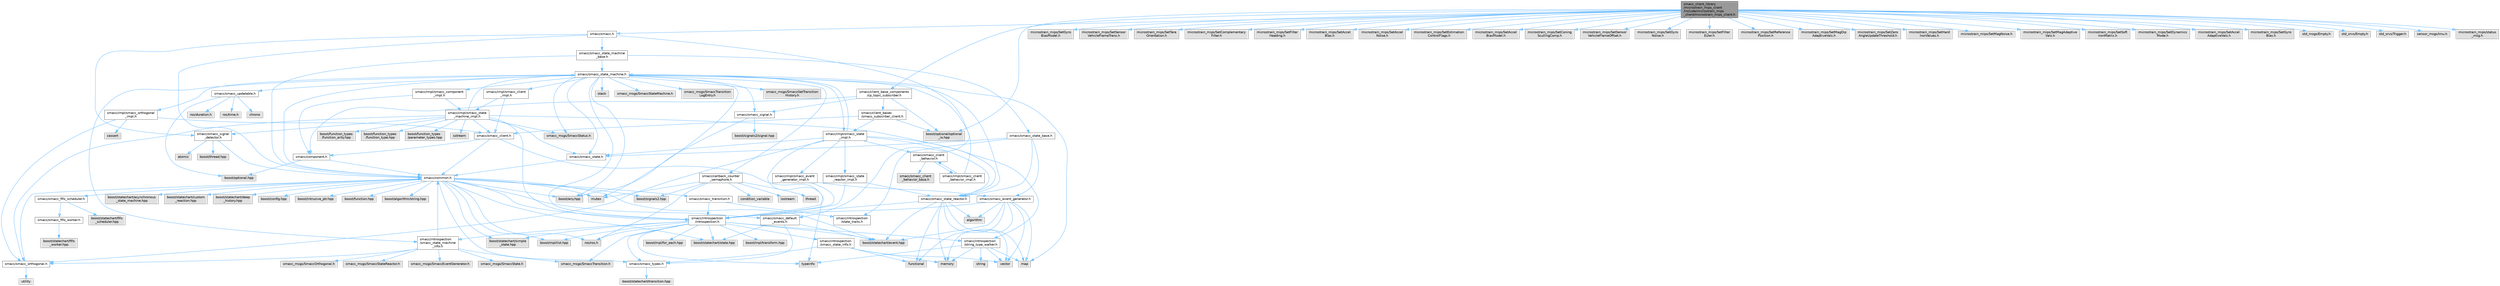 digraph "smacc_client_library/microstrain_mips_client/include/microstrain_mips_client/microstrain_mips_client.h"
{
 // LATEX_PDF_SIZE
  bgcolor="transparent";
  edge [fontname=Helvetica,fontsize=10,labelfontname=Helvetica,labelfontsize=10];
  node [fontname=Helvetica,fontsize=10,shape=box,height=0.2,width=0.4];
  Node1 [label="smacc_client_library\l/microstrain_mips_client\l/include/microstrain_mips\l_client/microstrain_mips_client.h",height=0.2,width=0.4,color="gray40", fillcolor="grey60", style="filled", fontcolor="black",tooltip=" "];
  Node1 -> Node2 [color="steelblue1",style="solid"];
  Node2 [label="smacc/smacc.h",height=0.2,width=0.4,color="grey40", fillcolor="white", style="filled",URL="$smacc_8h.html",tooltip=" "];
  Node2 -> Node3 [color="steelblue1",style="solid"];
  Node3 [label="smacc/common.h",height=0.2,width=0.4,color="grey40", fillcolor="white", style="filled",URL="$common_8h.html",tooltip=" "];
  Node3 -> Node4 [color="steelblue1",style="solid"];
  Node4 [label="boost/statechart/state.hpp",height=0.2,width=0.4,color="grey60", fillcolor="#E0E0E0", style="filled",tooltip=" "];
  Node3 -> Node5 [color="steelblue1",style="solid"];
  Node5 [label="boost/statechart/simple\l_state.hpp",height=0.2,width=0.4,color="grey60", fillcolor="#E0E0E0", style="filled",tooltip=" "];
  Node3 -> Node6 [color="steelblue1",style="solid"];
  Node6 [label="boost/statechart/event.hpp",height=0.2,width=0.4,color="grey60", fillcolor="#E0E0E0", style="filled",tooltip=" "];
  Node3 -> Node7 [color="steelblue1",style="solid"];
  Node7 [label="boost/statechart/asynchronous\l_state_machine.hpp",height=0.2,width=0.4,color="grey60", fillcolor="#E0E0E0", style="filled",tooltip=" "];
  Node3 -> Node8 [color="steelblue1",style="solid"];
  Node8 [label="boost/statechart/custom\l_reaction.hpp",height=0.2,width=0.4,color="grey60", fillcolor="#E0E0E0", style="filled",tooltip=" "];
  Node3 -> Node9 [color="steelblue1",style="solid"];
  Node9 [label="boost/statechart/deep\l_history.hpp",height=0.2,width=0.4,color="grey60", fillcolor="#E0E0E0", style="filled",tooltip=" "];
  Node3 -> Node10 [color="steelblue1",style="solid"];
  Node10 [label="boost/config.hpp",height=0.2,width=0.4,color="grey60", fillcolor="#E0E0E0", style="filled",tooltip=" "];
  Node3 -> Node11 [color="steelblue1",style="solid"];
  Node11 [label="boost/intrusive_ptr.hpp",height=0.2,width=0.4,color="grey60", fillcolor="#E0E0E0", style="filled",tooltip=" "];
  Node3 -> Node12 [color="steelblue1",style="solid"];
  Node12 [label="boost/function.hpp",height=0.2,width=0.4,color="grey60", fillcolor="#E0E0E0", style="filled",tooltip=" "];
  Node3 -> Node13 [color="steelblue1",style="solid"];
  Node13 [label="boost/signals2.hpp",height=0.2,width=0.4,color="grey60", fillcolor="#E0E0E0", style="filled",tooltip=" "];
  Node3 -> Node14 [color="steelblue1",style="solid"];
  Node14 [label="boost/mpl/list.hpp",height=0.2,width=0.4,color="grey60", fillcolor="#E0E0E0", style="filled",tooltip=" "];
  Node3 -> Node15 [color="steelblue1",style="solid"];
  Node15 [label="boost/any.hpp",height=0.2,width=0.4,color="grey60", fillcolor="#E0E0E0", style="filled",tooltip=" "];
  Node3 -> Node16 [color="steelblue1",style="solid"];
  Node16 [label="boost/algorithm/string.hpp",height=0.2,width=0.4,color="grey60", fillcolor="#E0E0E0", style="filled",tooltip=" "];
  Node3 -> Node17 [color="steelblue1",style="solid"];
  Node17 [label="mutex",height=0.2,width=0.4,color="grey60", fillcolor="#E0E0E0", style="filled",tooltip=" "];
  Node3 -> Node18 [color="steelblue1",style="solid"];
  Node18 [label="ros/ros.h",height=0.2,width=0.4,color="grey60", fillcolor="#E0E0E0", style="filled",tooltip=" "];
  Node3 -> Node19 [color="steelblue1",style="solid"];
  Node19 [label="smacc/smacc_fifo_scheduler.h",height=0.2,width=0.4,color="grey40", fillcolor="white", style="filled",URL="$smacc__fifo__scheduler_8h.html",tooltip=" "];
  Node19 -> Node20 [color="steelblue1",style="solid"];
  Node20 [label="boost/statechart/fifo\l_scheduler.hpp",height=0.2,width=0.4,color="grey60", fillcolor="#E0E0E0", style="filled",tooltip=" "];
  Node19 -> Node21 [color="steelblue1",style="solid"];
  Node21 [label="smacc/smacc_fifo_worker.h",height=0.2,width=0.4,color="grey40", fillcolor="white", style="filled",URL="$smacc__fifo__worker_8h.html",tooltip=" "];
  Node21 -> Node22 [color="steelblue1",style="solid"];
  Node22 [label="boost/statechart/fifo\l_worker.hpp",height=0.2,width=0.4,color="grey60", fillcolor="#E0E0E0", style="filled",tooltip=" "];
  Node3 -> Node23 [color="steelblue1",style="solid"];
  Node23 [label="smacc/smacc_types.h",height=0.2,width=0.4,color="grey40", fillcolor="white", style="filled",URL="$smacc__types_8h.html",tooltip=" "];
  Node23 -> Node24 [color="steelblue1",style="solid"];
  Node24 [label="boost/statechart/transition.hpp",height=0.2,width=0.4,color="grey60", fillcolor="#E0E0E0", style="filled",tooltip=" "];
  Node3 -> Node25 [color="steelblue1",style="solid"];
  Node25 [label="smacc/introspection\l/introspection.h",height=0.2,width=0.4,color="grey40", fillcolor="white", style="filled",URL="$introspection_8h.html",tooltip=" "];
  Node25 -> Node4 [color="steelblue1",style="solid"];
  Node25 -> Node5 [color="steelblue1",style="solid"];
  Node25 -> Node6 [color="steelblue1",style="solid"];
  Node25 -> Node18 [color="steelblue1",style="solid"];
  Node25 -> Node26 [color="steelblue1",style="solid"];
  Node26 [label="typeinfo",height=0.2,width=0.4,color="grey60", fillcolor="#E0E0E0", style="filled",tooltip=" "];
  Node25 -> Node14 [color="steelblue1",style="solid"];
  Node25 -> Node27 [color="steelblue1",style="solid"];
  Node27 [label="boost/mpl/for_each.hpp",height=0.2,width=0.4,color="grey60", fillcolor="#E0E0E0", style="filled",tooltip=" "];
  Node25 -> Node28 [color="steelblue1",style="solid"];
  Node28 [label="boost/mpl/transform.hpp",height=0.2,width=0.4,color="grey60", fillcolor="#E0E0E0", style="filled",tooltip=" "];
  Node25 -> Node23 [color="steelblue1",style="solid"];
  Node25 -> Node29 [color="steelblue1",style="solid"];
  Node29 [label="smacc/introspection\l/string_type_walker.h",height=0.2,width=0.4,color="grey40", fillcolor="white", style="filled",URL="$string__type__walker_8h.html",tooltip=" "];
  Node29 -> Node30 [color="steelblue1",style="solid"];
  Node30 [label="string",height=0.2,width=0.4,color="grey60", fillcolor="#E0E0E0", style="filled",tooltip=" "];
  Node29 -> Node31 [color="steelblue1",style="solid"];
  Node31 [label="memory",height=0.2,width=0.4,color="grey60", fillcolor="#E0E0E0", style="filled",tooltip=" "];
  Node29 -> Node32 [color="steelblue1",style="solid"];
  Node32 [label="vector",height=0.2,width=0.4,color="grey60", fillcolor="#E0E0E0", style="filled",tooltip=" "];
  Node29 -> Node26 [color="steelblue1",style="solid"];
  Node29 -> Node33 [color="steelblue1",style="solid"];
  Node33 [label="map",height=0.2,width=0.4,color="grey60", fillcolor="#E0E0E0", style="filled",tooltip=" "];
  Node25 -> Node34 [color="steelblue1",style="solid"];
  Node34 [label="smacc/introspection\l/smacc_state_info.h",height=0.2,width=0.4,color="grey40", fillcolor="white", style="filled",URL="$smacc__state__info_8h.html",tooltip=" "];
  Node34 -> Node31 [color="steelblue1",style="solid"];
  Node34 -> Node35 [color="steelblue1",style="solid"];
  Node35 [label="functional",height=0.2,width=0.4,color="grey60", fillcolor="#E0E0E0", style="filled",tooltip=" "];
  Node34 -> Node32 [color="steelblue1",style="solid"];
  Node34 -> Node23 [color="steelblue1",style="solid"];
  Node25 -> Node36 [color="steelblue1",style="solid"];
  Node36 [label="smacc_msgs/SmaccTransition.h",height=0.2,width=0.4,color="grey60", fillcolor="#E0E0E0", style="filled",tooltip=" "];
  Node25 -> Node37 [color="steelblue1",style="solid"];
  Node37 [label="smacc/introspection\l/smacc_state_machine\l_info.h",height=0.2,width=0.4,color="grey40", fillcolor="white", style="filled",URL="$smacc__state__machine__info_8h.html",tooltip=" "];
  Node37 -> Node3 [color="steelblue1",style="solid"];
  Node37 -> Node38 [color="steelblue1",style="solid"];
  Node38 [label="smacc/smacc_orthogonal.h",height=0.2,width=0.4,color="grey40", fillcolor="white", style="filled",URL="$smacc__orthogonal_8h.html",tooltip=" "];
  Node38 -> Node3 [color="steelblue1",style="solid"];
  Node38 -> Node39 [color="steelblue1",style="solid"];
  Node39 [label="utility",height=0.2,width=0.4,color="grey60", fillcolor="#E0E0E0", style="filled",tooltip=" "];
  Node37 -> Node40 [color="steelblue1",style="solid"];
  Node40 [label="smacc_msgs/SmaccState.h",height=0.2,width=0.4,color="grey60", fillcolor="#E0E0E0", style="filled",tooltip=" "];
  Node37 -> Node36 [color="steelblue1",style="solid"];
  Node37 -> Node41 [color="steelblue1",style="solid"];
  Node41 [label="smacc_msgs/SmaccOrthogonal.h",height=0.2,width=0.4,color="grey60", fillcolor="#E0E0E0", style="filled",tooltip=" "];
  Node37 -> Node42 [color="steelblue1",style="solid"];
  Node42 [label="smacc_msgs/SmaccStateReactor.h",height=0.2,width=0.4,color="grey60", fillcolor="#E0E0E0", style="filled",tooltip=" "];
  Node37 -> Node43 [color="steelblue1",style="solid"];
  Node43 [label="smacc_msgs/SmaccEventGenerator.h",height=0.2,width=0.4,color="grey60", fillcolor="#E0E0E0", style="filled",tooltip=" "];
  Node3 -> Node44 [color="steelblue1",style="solid"];
  Node44 [label="smacc/smacc_default\l_events.h",height=0.2,width=0.4,color="grey40", fillcolor="white", style="filled",URL="$smacc__default__events_8h.html",tooltip=" "];
  Node44 -> Node4 [color="steelblue1",style="solid"];
  Node44 -> Node6 [color="steelblue1",style="solid"];
  Node44 -> Node23 [color="steelblue1",style="solid"];
  Node3 -> Node45 [color="steelblue1",style="solid"];
  Node45 [label="smacc/smacc_transition.h",height=0.2,width=0.4,color="grey40", fillcolor="white", style="filled",URL="$smacc__transition_8h.html",tooltip=" "];
  Node45 -> Node25 [color="steelblue1",style="solid"];
  Node45 -> Node46 [color="steelblue1",style="solid"];
  Node46 [label="smacc/introspection\l/state_traits.h",height=0.2,width=0.4,color="grey40", fillcolor="white", style="filled",URL="$state__traits_8h.html",tooltip=" "];
  Node2 -> Node47 [color="steelblue1",style="solid"];
  Node47 [label="smacc/smacc_state_machine\l_base.h",height=0.2,width=0.4,color="grey40", fillcolor="white", style="filled",URL="$smacc__state__machine__base_8h.html",tooltip=" "];
  Node47 -> Node3 [color="steelblue1",style="solid"];
  Node47 -> Node48 [color="steelblue1",style="solid"];
  Node48 [label="smacc/smacc_state_base.h",height=0.2,width=0.4,color="grey40", fillcolor="white", style="filled",URL="$smacc__state__base_8h.html",tooltip=" "];
  Node48 -> Node49 [color="steelblue1",style="solid"];
  Node49 [label="smacc/smacc_state.h",height=0.2,width=0.4,color="grey40", fillcolor="white", style="filled",URL="$smacc__state_8h.html",tooltip=" "];
  Node49 -> Node3 [color="steelblue1",style="solid"];
  Node48 -> Node50 [color="steelblue1",style="solid"];
  Node50 [label="smacc/smacc_state_reactor.h",height=0.2,width=0.4,color="grey40", fillcolor="white", style="filled",URL="$smacc__state__reactor_8h.html",tooltip=" "];
  Node50 -> Node35 [color="steelblue1",style="solid"];
  Node50 -> Node31 [color="steelblue1",style="solid"];
  Node50 -> Node32 [color="steelblue1",style="solid"];
  Node50 -> Node51 [color="steelblue1",style="solid"];
  Node51 [label="algorithm",height=0.2,width=0.4,color="grey60", fillcolor="#E0E0E0", style="filled",tooltip=" "];
  Node50 -> Node25 [color="steelblue1",style="solid"];
  Node50 -> Node6 [color="steelblue1",style="solid"];
  Node50 -> Node33 [color="steelblue1",style="solid"];
  Node48 -> Node52 [color="steelblue1",style="solid"];
  Node52 [label="smacc/smacc_event_generator.h",height=0.2,width=0.4,color="grey40", fillcolor="white", style="filled",URL="$smacc__event__generator_8h.html",tooltip=" "];
  Node52 -> Node35 [color="steelblue1",style="solid"];
  Node52 -> Node31 [color="steelblue1",style="solid"];
  Node52 -> Node32 [color="steelblue1",style="solid"];
  Node52 -> Node51 [color="steelblue1",style="solid"];
  Node52 -> Node25 [color="steelblue1",style="solid"];
  Node52 -> Node6 [color="steelblue1",style="solid"];
  Node52 -> Node33 [color="steelblue1",style="solid"];
  Node48 -> Node46 [color="steelblue1",style="solid"];
  Node47 -> Node53 [color="steelblue1",style="solid"];
  Node53 [label="smacc/smacc_state_machine.h",height=0.2,width=0.4,color="grey40", fillcolor="white", style="filled",URL="$smacc__state__machine_8h.html",tooltip=" "];
  Node53 -> Node15 [color="steelblue1",style="solid"];
  Node53 -> Node33 [color="steelblue1",style="solid"];
  Node53 -> Node17 [color="steelblue1",style="solid"];
  Node53 -> Node54 [color="steelblue1",style="solid"];
  Node54 [label="stack",height=0.2,width=0.4,color="grey60", fillcolor="#E0E0E0", style="filled",tooltip=" "];
  Node53 -> Node3 [color="steelblue1",style="solid"];
  Node53 -> Node25 [color="steelblue1",style="solid"];
  Node53 -> Node37 [color="steelblue1",style="solid"];
  Node53 -> Node55 [color="steelblue1",style="solid"];
  Node55 [label="smacc/smacc_updatable.h",height=0.2,width=0.4,color="grey40", fillcolor="white", style="filled",URL="$smacc__updatable_8h.html",tooltip=" "];
  Node55 -> Node56 [color="steelblue1",style="solid"];
  Node56 [label="chrono",height=0.2,width=0.4,color="grey60", fillcolor="#E0E0E0", style="filled",tooltip=" "];
  Node55 -> Node57 [color="steelblue1",style="solid"];
  Node57 [label="boost/optional.hpp",height=0.2,width=0.4,color="grey60", fillcolor="#E0E0E0", style="filled",tooltip=" "];
  Node55 -> Node58 [color="steelblue1",style="solid"];
  Node58 [label="ros/duration.h",height=0.2,width=0.4,color="grey60", fillcolor="#E0E0E0", style="filled",tooltip=" "];
  Node55 -> Node59 [color="steelblue1",style="solid"];
  Node59 [label="ros/time.h",height=0.2,width=0.4,color="grey60", fillcolor="#E0E0E0", style="filled",tooltip=" "];
  Node53 -> Node60 [color="steelblue1",style="solid"];
  Node60 [label="smacc/smacc_signal.h",height=0.2,width=0.4,color="grey40", fillcolor="white", style="filled",URL="$smacc__signal_8h.html",tooltip=" "];
  Node60 -> Node61 [color="steelblue1",style="solid"];
  Node61 [label="boost/signals2/signal.hpp",height=0.2,width=0.4,color="grey60", fillcolor="#E0E0E0", style="filled",tooltip=" "];
  Node60 -> Node15 [color="steelblue1",style="solid"];
  Node53 -> Node62 [color="steelblue1",style="solid"];
  Node62 [label="smacc_msgs/SmaccStateMachine.h",height=0.2,width=0.4,color="grey60", fillcolor="#E0E0E0", style="filled",tooltip=" "];
  Node53 -> Node63 [color="steelblue1",style="solid"];
  Node63 [label="smacc_msgs/SmaccTransition\lLogEntry.h",height=0.2,width=0.4,color="grey60", fillcolor="#E0E0E0", style="filled",tooltip=" "];
  Node53 -> Node64 [color="steelblue1",style="solid"];
  Node64 [label="smacc_msgs/SmaccStatus.h",height=0.2,width=0.4,color="grey60", fillcolor="#E0E0E0", style="filled",tooltip=" "];
  Node53 -> Node65 [color="steelblue1",style="solid"];
  Node65 [label="smacc_msgs/SmaccGetTransition\lHistory.h",height=0.2,width=0.4,color="grey60", fillcolor="#E0E0E0", style="filled",tooltip=" "];
  Node53 -> Node49 [color="steelblue1",style="solid"];
  Node53 -> Node50 [color="steelblue1",style="solid"];
  Node53 -> Node66 [color="steelblue1",style="solid"];
  Node66 [label="smacc/callback_counter\l_semaphore.h",height=0.2,width=0.4,color="grey40", fillcolor="white", style="filled",URL="$callback__counter__semaphore_8h.html",tooltip=" "];
  Node66 -> Node67 [color="steelblue1",style="solid"];
  Node67 [label="iostream",height=0.2,width=0.4,color="grey60", fillcolor="#E0E0E0", style="filled",tooltip=" "];
  Node66 -> Node13 [color="steelblue1",style="solid"];
  Node66 -> Node68 [color="steelblue1",style="solid"];
  Node68 [label="thread",height=0.2,width=0.4,color="grey60", fillcolor="#E0E0E0", style="filled",tooltip=" "];
  Node66 -> Node69 [color="steelblue1",style="solid"];
  Node69 [label="condition_variable",height=0.2,width=0.4,color="grey60", fillcolor="#E0E0E0", style="filled",tooltip=" "];
  Node66 -> Node17 [color="steelblue1",style="solid"];
  Node66 -> Node18 [color="steelblue1",style="solid"];
  Node53 -> Node70 [color="steelblue1",style="solid"];
  Node70 [label="smacc/impl/smacc_state\l_impl.h",height=0.2,width=0.4,color="grey40", fillcolor="white", style="filled",URL="$smacc__state__impl_8h.html",tooltip=" "];
  Node70 -> Node49 [color="steelblue1",style="solid"];
  Node70 -> Node38 [color="steelblue1",style="solid"];
  Node70 -> Node71 [color="steelblue1",style="solid"];
  Node71 [label="smacc/smacc_client\l_behavior.h",height=0.2,width=0.4,color="grey40", fillcolor="white", style="filled",URL="$smacc__client__behavior_8h.html",tooltip=" "];
  Node71 -> Node72 [color="steelblue1",style="solid"];
  Node72 [label="smacc/smacc_client\l_behavior_base.h",height=0.2,width=0.4,color="grey60", fillcolor="#E0E0E0", style="filled",tooltip=" "];
  Node71 -> Node73 [color="steelblue1",style="solid"];
  Node73 [label="smacc/impl/smacc_client\l_behavior_impl.h",height=0.2,width=0.4,color="grey40", fillcolor="white", style="filled",URL="$smacc__client__behavior__impl_8h.html",tooltip=" "];
  Node73 -> Node71 [color="steelblue1",style="solid"];
  Node73 -> Node53 [color="steelblue1",style="solid"];
  Node70 -> Node25 [color="steelblue1",style="solid"];
  Node70 -> Node50 [color="steelblue1",style="solid"];
  Node70 -> Node29 [color="steelblue1",style="solid"];
  Node70 -> Node53 [color="steelblue1",style="solid"];
  Node70 -> Node74 [color="steelblue1",style="solid"];
  Node74 [label="smacc/impl/smacc_state\l_reactor_impl.h",height=0.2,width=0.4,color="grey40", fillcolor="white", style="filled",URL="$smacc__state__reactor__impl_8h.html",tooltip=" "];
  Node74 -> Node50 [color="steelblue1",style="solid"];
  Node74 -> Node25 [color="steelblue1",style="solid"];
  Node70 -> Node75 [color="steelblue1",style="solid"];
  Node75 [label="smacc/impl/smacc_event\l_generator_impl.h",height=0.2,width=0.4,color="grey40", fillcolor="white", style="filled",URL="$smacc__event__generator__impl_8h.html",tooltip=" "];
  Node75 -> Node52 [color="steelblue1",style="solid"];
  Node75 -> Node25 [color="steelblue1",style="solid"];
  Node53 -> Node76 [color="steelblue1",style="solid"];
  Node76 [label="smacc/impl/smacc_client\l_impl.h",height=0.2,width=0.4,color="grey40", fillcolor="white", style="filled",URL="$smacc__client__impl_8h.html",tooltip=" "];
  Node76 -> Node77 [color="steelblue1",style="solid"];
  Node77 [label="smacc/smacc_client.h",height=0.2,width=0.4,color="grey40", fillcolor="white", style="filled",URL="$smacc__client_8h.html",tooltip=" "];
  Node77 -> Node3 [color="steelblue1",style="solid"];
  Node77 -> Node78 [color="steelblue1",style="solid"];
  Node78 [label="smacc/component.h",height=0.2,width=0.4,color="grey40", fillcolor="white", style="filled",URL="$component_8h.html",tooltip=" "];
  Node78 -> Node3 [color="steelblue1",style="solid"];
  Node78 -> Node57 [color="steelblue1",style="solid"];
  Node77 -> Node26 [color="steelblue1",style="solid"];
  Node76 -> Node79 [color="steelblue1",style="solid"];
  Node79 [label="smacc/impl/smacc_state\l_machine_impl.h",height=0.2,width=0.4,color="grey40", fillcolor="white", style="filled",URL="$smacc__state__machine__impl_8h.html",tooltip=" "];
  Node79 -> Node53 [color="steelblue1",style="solid"];
  Node79 -> Node77 [color="steelblue1",style="solid"];
  Node79 -> Node38 [color="steelblue1",style="solid"];
  Node79 -> Node49 [color="steelblue1",style="solid"];
  Node79 -> Node25 [color="steelblue1",style="solid"];
  Node79 -> Node80 [color="steelblue1",style="solid"];
  Node80 [label="smacc/smacc_signal\l_detector.h",height=0.2,width=0.4,color="grey40", fillcolor="white", style="filled",URL="$smacc__signal__detector_8h.html",tooltip=" "];
  Node80 -> Node81 [color="steelblue1",style="solid"];
  Node81 [label="boost/thread.hpp",height=0.2,width=0.4,color="grey60", fillcolor="#E0E0E0", style="filled",tooltip=" "];
  Node80 -> Node3 [color="steelblue1",style="solid"];
  Node80 -> Node82 [color="steelblue1",style="solid"];
  Node82 [label="atomic",height=0.2,width=0.4,color="grey60", fillcolor="#E0E0E0", style="filled",tooltip=" "];
  Node79 -> Node50 [color="steelblue1",style="solid"];
  Node79 -> Node64 [color="steelblue1",style="solid"];
  Node79 -> Node83 [color="steelblue1",style="solid"];
  Node83 [label="sstream",height=0.2,width=0.4,color="grey60", fillcolor="#E0E0E0", style="filled",tooltip=" "];
  Node79 -> Node84 [color="steelblue1",style="solid"];
  Node84 [label="boost/function_types\l/function_arity.hpp",height=0.2,width=0.4,color="grey60", fillcolor="#E0E0E0", style="filled",tooltip=" "];
  Node79 -> Node85 [color="steelblue1",style="solid"];
  Node85 [label="boost/function_types\l/function_type.hpp",height=0.2,width=0.4,color="grey60", fillcolor="#E0E0E0", style="filled",tooltip=" "];
  Node79 -> Node86 [color="steelblue1",style="solid"];
  Node86 [label="boost/function_types\l/parameter_types.hpp",height=0.2,width=0.4,color="grey60", fillcolor="#E0E0E0", style="filled",tooltip=" "];
  Node53 -> Node87 [color="steelblue1",style="solid"];
  Node87 [label="smacc/impl/smacc_component\l_impl.h",height=0.2,width=0.4,color="grey40", fillcolor="white", style="filled",URL="$smacc__component__impl_8h.html",tooltip=" "];
  Node87 -> Node78 [color="steelblue1",style="solid"];
  Node87 -> Node79 [color="steelblue1",style="solid"];
  Node53 -> Node88 [color="steelblue1",style="solid"];
  Node88 [label="smacc/impl/smacc_orthogonal\l_impl.h",height=0.2,width=0.4,color="grey40", fillcolor="white", style="filled",URL="$smacc__orthogonal__impl_8h.html",tooltip=" "];
  Node88 -> Node38 [color="steelblue1",style="solid"];
  Node88 -> Node77 [color="steelblue1",style="solid"];
  Node88 -> Node89 [color="steelblue1",style="solid"];
  Node89 [label="cassert",height=0.2,width=0.4,color="grey60", fillcolor="#E0E0E0", style="filled",tooltip=" "];
  Node2 -> Node80 [color="steelblue1",style="solid"];
  Node2 -> Node44 [color="steelblue1",style="solid"];
  Node1 -> Node90 [color="steelblue1",style="solid"];
  Node90 [label="smacc/client_base_components\l/cp_topic_subscriber.h",height=0.2,width=0.4,color="grey40", fillcolor="white", style="filled",URL="$cp__topic__subscriber_8h.html",tooltip=" "];
  Node90 -> Node78 [color="steelblue1",style="solid"];
  Node90 -> Node60 [color="steelblue1",style="solid"];
  Node90 -> Node91 [color="steelblue1",style="solid"];
  Node91 [label="boost/optional/optional\l_io.hpp",height=0.2,width=0.4,color="grey60", fillcolor="#E0E0E0", style="filled",tooltip=" "];
  Node90 -> Node92 [color="steelblue1",style="solid"];
  Node92 [label="smacc/client_bases\l/smacc_subscriber_client.h",height=0.2,width=0.4,color="grey40", fillcolor="white", style="filled",URL="$smacc__subscriber__client_8h.html",tooltip=" "];
  Node92 -> Node77 [color="steelblue1",style="solid"];
  Node92 -> Node91 [color="steelblue1",style="solid"];
  Node92 -> Node70 [color="steelblue1",style="solid"];
  Node1 -> Node91 [color="steelblue1",style="solid"];
  Node1 -> Node93 [color="steelblue1",style="solid"];
  Node93 [label="microstrain_mips/SetGyro\lBiasModel.h",height=0.2,width=0.4,color="grey60", fillcolor="#E0E0E0", style="filled",tooltip=" "];
  Node1 -> Node94 [color="steelblue1",style="solid"];
  Node94 [label="microstrain_mips/SetSensor\lVehicleFrameTrans.h",height=0.2,width=0.4,color="grey60", fillcolor="#E0E0E0", style="filled",tooltip=" "];
  Node1 -> Node95 [color="steelblue1",style="solid"];
  Node95 [label="microstrain_mips/SetTare\lOrientation.h",height=0.2,width=0.4,color="grey60", fillcolor="#E0E0E0", style="filled",tooltip=" "];
  Node1 -> Node96 [color="steelblue1",style="solid"];
  Node96 [label="microstrain_mips/SetComplementary\lFilter.h",height=0.2,width=0.4,color="grey60", fillcolor="#E0E0E0", style="filled",tooltip=" "];
  Node1 -> Node97 [color="steelblue1",style="solid"];
  Node97 [label="microstrain_mips/SetFilter\lHeading.h",height=0.2,width=0.4,color="grey60", fillcolor="#E0E0E0", style="filled",tooltip=" "];
  Node1 -> Node98 [color="steelblue1",style="solid"];
  Node98 [label="microstrain_mips/SetAccel\lBias.h",height=0.2,width=0.4,color="grey60", fillcolor="#E0E0E0", style="filled",tooltip=" "];
  Node1 -> Node99 [color="steelblue1",style="solid"];
  Node99 [label="microstrain_mips/SetAccel\lNoise.h",height=0.2,width=0.4,color="grey60", fillcolor="#E0E0E0", style="filled",tooltip=" "];
  Node1 -> Node100 [color="steelblue1",style="solid"];
  Node100 [label="microstrain_mips/SetEstimation\lControlFlags.h",height=0.2,width=0.4,color="grey60", fillcolor="#E0E0E0", style="filled",tooltip=" "];
  Node1 -> Node101 [color="steelblue1",style="solid"];
  Node101 [label="microstrain_mips/SetAccel\lBiasModel.h",height=0.2,width=0.4,color="grey60", fillcolor="#E0E0E0", style="filled",tooltip=" "];
  Node1 -> Node102 [color="steelblue1",style="solid"];
  Node102 [label="microstrain_mips/SetConing\lScullingComp.h",height=0.2,width=0.4,color="grey60", fillcolor="#E0E0E0", style="filled",tooltip=" "];
  Node1 -> Node103 [color="steelblue1",style="solid"];
  Node103 [label="microstrain_mips/SetSensor\lVehicleFrameOffset.h",height=0.2,width=0.4,color="grey60", fillcolor="#E0E0E0", style="filled",tooltip=" "];
  Node1 -> Node104 [color="steelblue1",style="solid"];
  Node104 [label="microstrain_mips/SetGyro\lNoise.h",height=0.2,width=0.4,color="grey60", fillcolor="#E0E0E0", style="filled",tooltip=" "];
  Node1 -> Node105 [color="steelblue1",style="solid"];
  Node105 [label="microstrain_mips/SetFilter\lEuler.h",height=0.2,width=0.4,color="grey60", fillcolor="#E0E0E0", style="filled",tooltip=" "];
  Node1 -> Node106 [color="steelblue1",style="solid"];
  Node106 [label="microstrain_mips/SetReference\lPosition.h",height=0.2,width=0.4,color="grey60", fillcolor="#E0E0E0", style="filled",tooltip=" "];
  Node1 -> Node107 [color="steelblue1",style="solid"];
  Node107 [label="microstrain_mips/SetMagDip\lAdaptiveVals.h",height=0.2,width=0.4,color="grey60", fillcolor="#E0E0E0", style="filled",tooltip=" "];
  Node1 -> Node108 [color="steelblue1",style="solid"];
  Node108 [label="microstrain_mips/SetZero\lAngleUpdateThreshold.h",height=0.2,width=0.4,color="grey60", fillcolor="#E0E0E0", style="filled",tooltip=" "];
  Node1 -> Node109 [color="steelblue1",style="solid"];
  Node109 [label="microstrain_mips/SetHard\lIronValues.h",height=0.2,width=0.4,color="grey60", fillcolor="#E0E0E0", style="filled",tooltip=" "];
  Node1 -> Node110 [color="steelblue1",style="solid"];
  Node110 [label="microstrain_mips/SetMagNoise.h",height=0.2,width=0.4,color="grey60", fillcolor="#E0E0E0", style="filled",tooltip=" "];
  Node1 -> Node111 [color="steelblue1",style="solid"];
  Node111 [label="microstrain_mips/SetMagAdaptive\lVals.h",height=0.2,width=0.4,color="grey60", fillcolor="#E0E0E0", style="filled",tooltip=" "];
  Node1 -> Node112 [color="steelblue1",style="solid"];
  Node112 [label="microstrain_mips/SetSoft\lIronMatrix.h",height=0.2,width=0.4,color="grey60", fillcolor="#E0E0E0", style="filled",tooltip=" "];
  Node1 -> Node113 [color="steelblue1",style="solid"];
  Node113 [label="microstrain_mips/SetDynamics\lMode.h",height=0.2,width=0.4,color="grey60", fillcolor="#E0E0E0", style="filled",tooltip=" "];
  Node1 -> Node114 [color="steelblue1",style="solid"];
  Node114 [label="microstrain_mips/SetAccel\lAdaptiveVals.h",height=0.2,width=0.4,color="grey60", fillcolor="#E0E0E0", style="filled",tooltip=" "];
  Node1 -> Node115 [color="steelblue1",style="solid"];
  Node115 [label="microstrain_mips/SetGyro\lBias.h",height=0.2,width=0.4,color="grey60", fillcolor="#E0E0E0", style="filled",tooltip=" "];
  Node1 -> Node116 [color="steelblue1",style="solid"];
  Node116 [label="std_msgs/Empty.h",height=0.2,width=0.4,color="grey60", fillcolor="#E0E0E0", style="filled",tooltip=" "];
  Node1 -> Node117 [color="steelblue1",style="solid"];
  Node117 [label="std_srvs/Empty.h",height=0.2,width=0.4,color="grey60", fillcolor="#E0E0E0", style="filled",tooltip=" "];
  Node1 -> Node118 [color="steelblue1",style="solid"];
  Node118 [label="std_srvs/Trigger.h",height=0.2,width=0.4,color="grey60", fillcolor="#E0E0E0", style="filled",tooltip=" "];
  Node1 -> Node119 [color="steelblue1",style="solid"];
  Node119 [label="sensor_msgs/Imu.h",height=0.2,width=0.4,color="grey60", fillcolor="#E0E0E0", style="filled",tooltip=" "];
  Node1 -> Node120 [color="steelblue1",style="solid"];
  Node120 [label="microstrain_mips/status\l_msg.h",height=0.2,width=0.4,color="grey60", fillcolor="#E0E0E0", style="filled",tooltip=" "];
}
